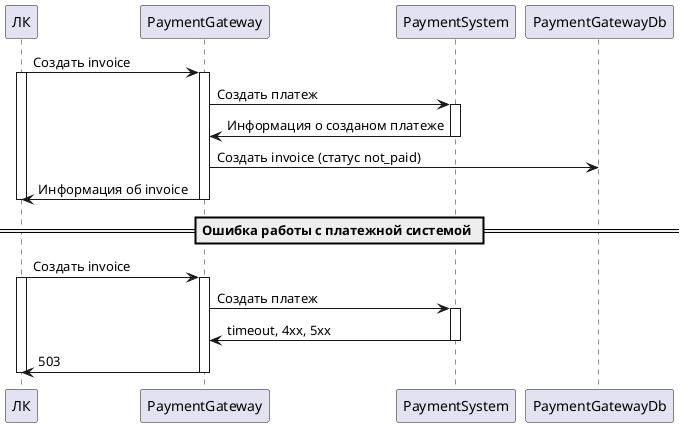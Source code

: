 @startuml

ЛК -> PaymentGateway: Создать invoice
activate ЛК
activate PaymentGateway


PaymentGateway -> PaymentSystem: Создать платеж
activate PaymentSystem
PaymentSystem -> PaymentGateway: Информация о созданом платеже
deactivate PaymentSystem

PaymentGateway -> PaymentGatewayDb: Создать invoice (статус not_paid) 

PaymentGateway -> ЛК: Информация об invoice
deactivate PaymentGateway
deactivate ЛК


== Ошибка работы с платежной системой ==
ЛК -> PaymentGateway: Создать invoice
activate ЛК
activate PaymentGateway


PaymentGateway -> PaymentSystem: Создать платеж
activate PaymentSystem
PaymentSystem -> PaymentGateway: timeout, 4xx, 5xx
deactivate PaymentSystem

PaymentGateway -> ЛК: 503
deactivate PaymentGateway
deactivate ЛК


@enduml